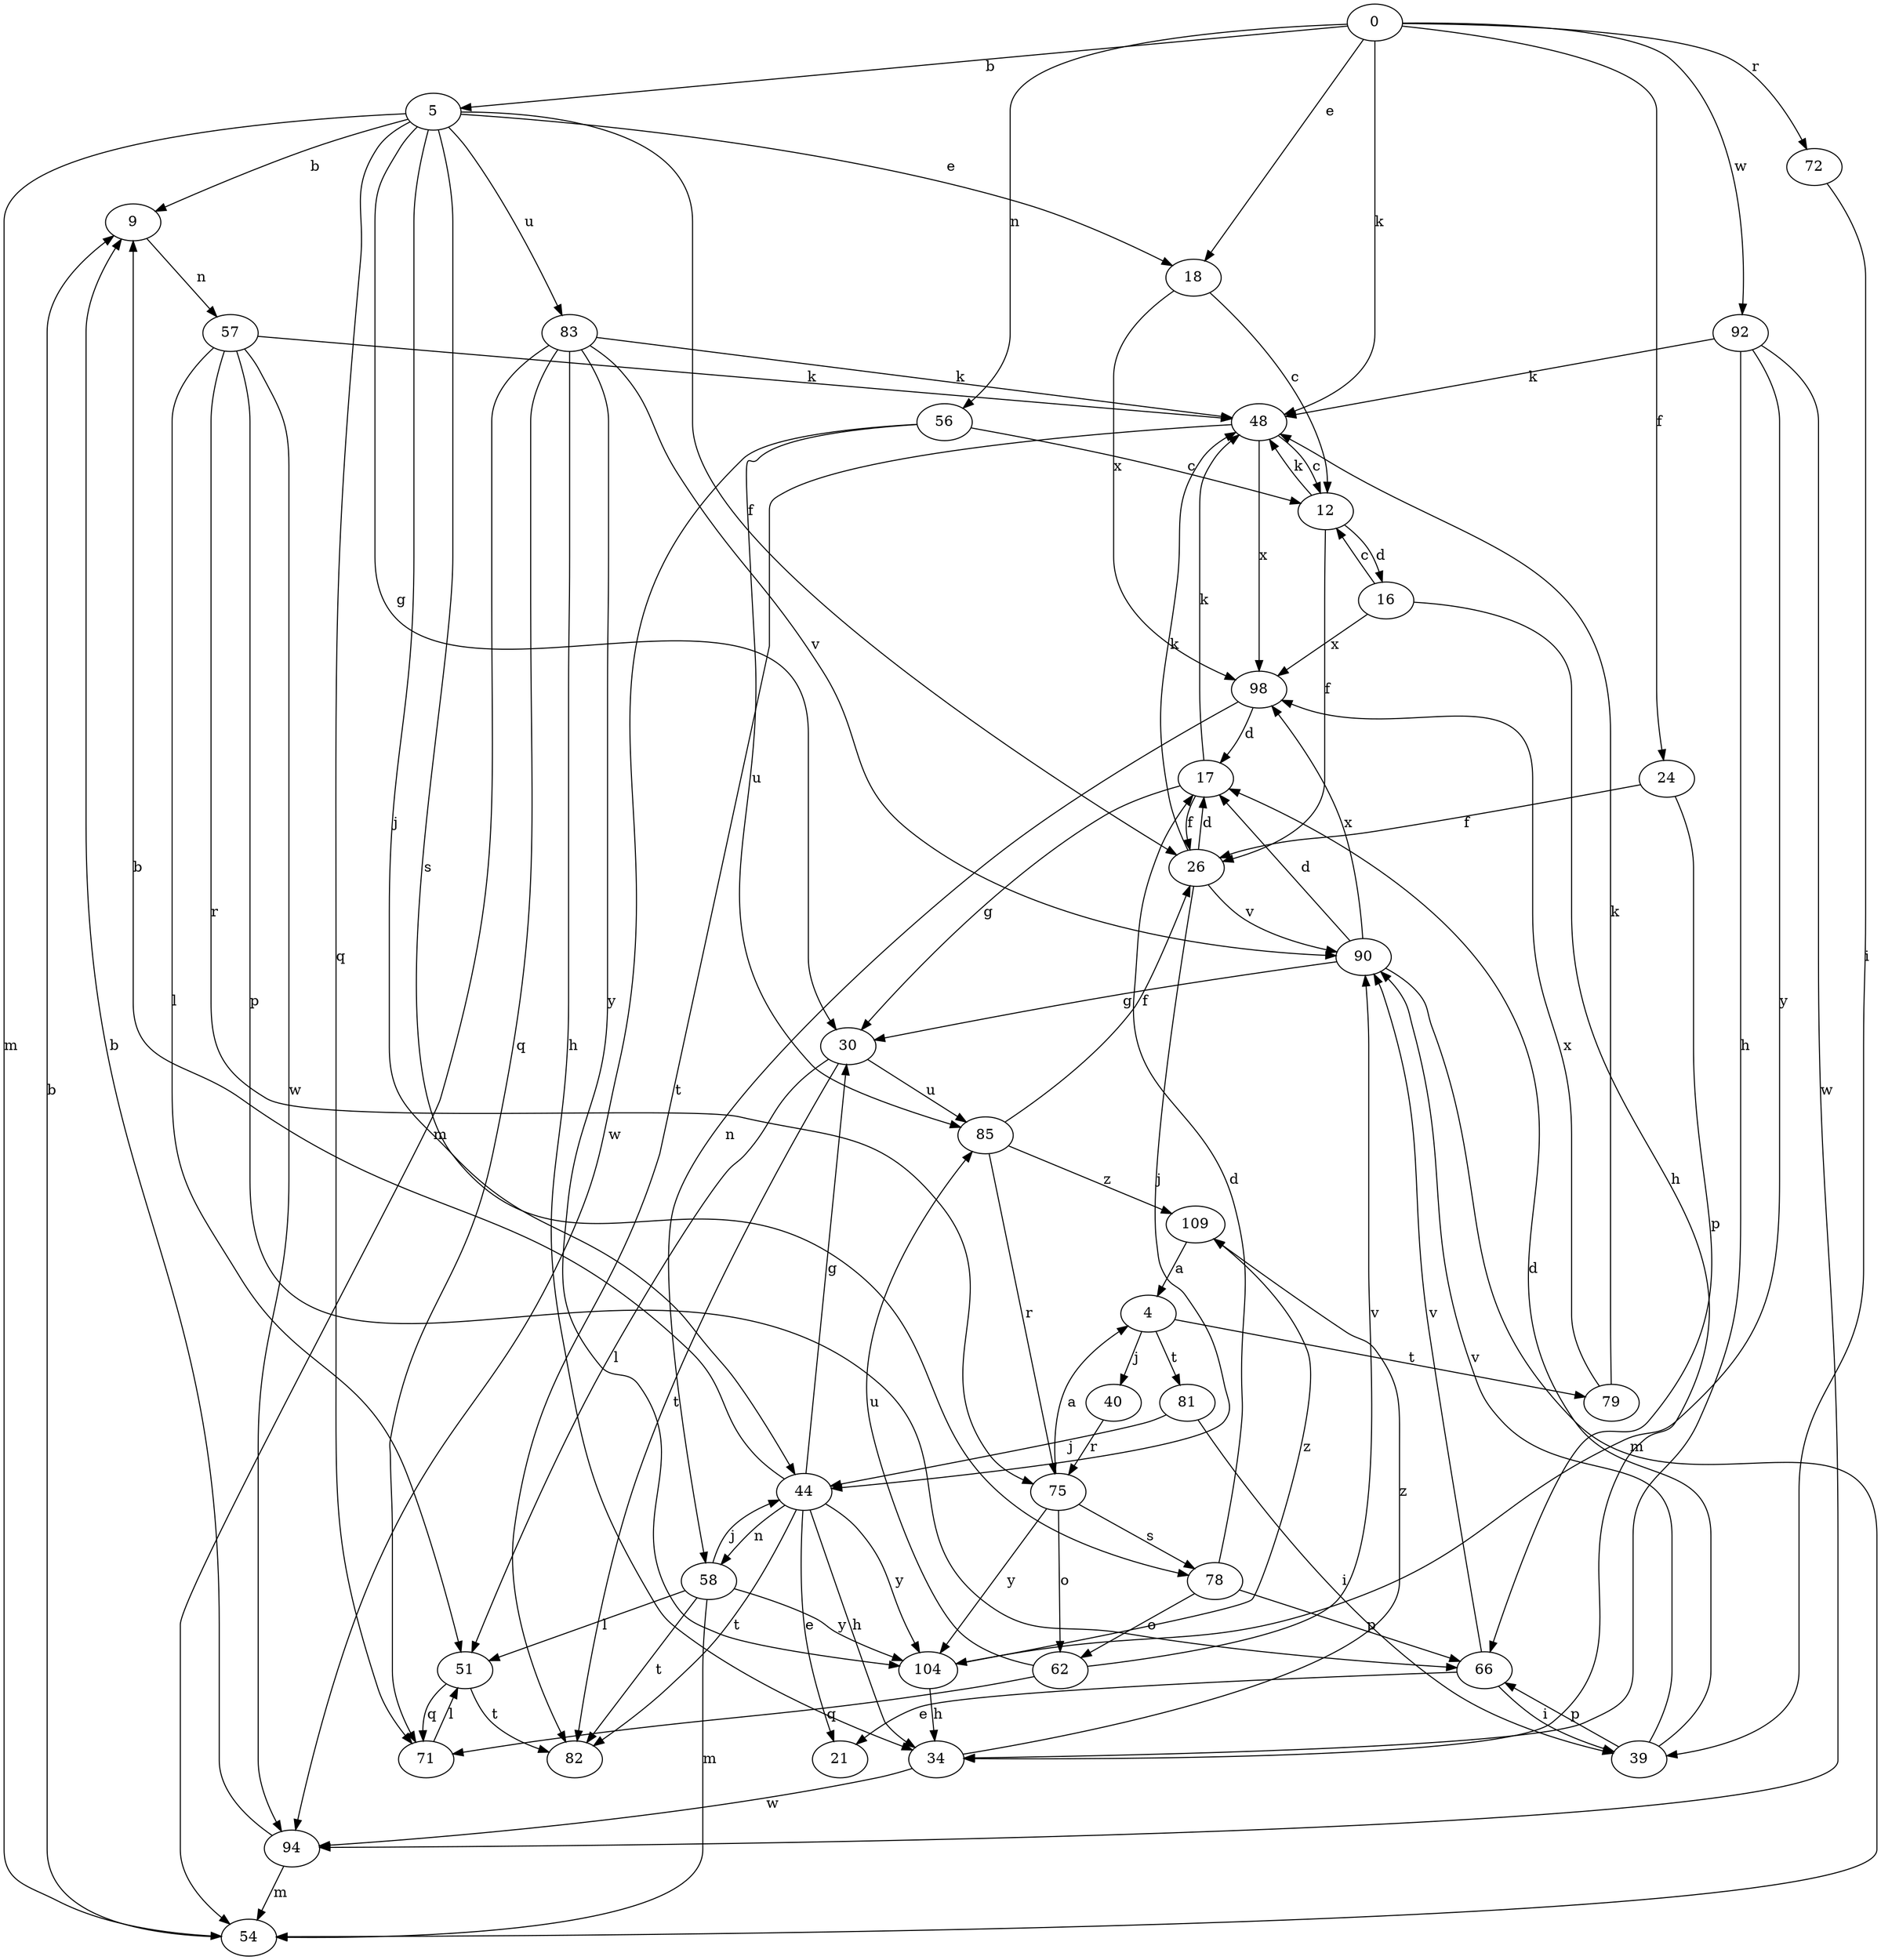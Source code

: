 strict digraph  {
0;
4;
5;
9;
12;
16;
17;
18;
21;
24;
26;
30;
34;
39;
40;
44;
48;
51;
54;
56;
57;
58;
62;
66;
71;
72;
75;
78;
79;
81;
82;
83;
85;
90;
92;
94;
98;
104;
109;
0 -> 5  [label=b];
0 -> 18  [label=e];
0 -> 24  [label=f];
0 -> 48  [label=k];
0 -> 56  [label=n];
0 -> 72  [label=r];
0 -> 92  [label=w];
4 -> 40  [label=j];
4 -> 79  [label=t];
4 -> 81  [label=t];
5 -> 9  [label=b];
5 -> 18  [label=e];
5 -> 26  [label=f];
5 -> 30  [label=g];
5 -> 44  [label=j];
5 -> 54  [label=m];
5 -> 71  [label=q];
5 -> 78  [label=s];
5 -> 83  [label=u];
9 -> 57  [label=n];
12 -> 16  [label=d];
12 -> 26  [label=f];
12 -> 48  [label=k];
16 -> 12  [label=c];
16 -> 34  [label=h];
16 -> 98  [label=x];
17 -> 26  [label=f];
17 -> 30  [label=g];
17 -> 48  [label=k];
18 -> 12  [label=c];
18 -> 98  [label=x];
24 -> 26  [label=f];
24 -> 66  [label=p];
26 -> 17  [label=d];
26 -> 44  [label=j];
26 -> 48  [label=k];
26 -> 90  [label=v];
30 -> 51  [label=l];
30 -> 82  [label=t];
30 -> 85  [label=u];
34 -> 94  [label=w];
34 -> 109  [label=z];
39 -> 17  [label=d];
39 -> 66  [label=p];
39 -> 90  [label=v];
40 -> 75  [label=r];
44 -> 9  [label=b];
44 -> 21  [label=e];
44 -> 30  [label=g];
44 -> 34  [label=h];
44 -> 58  [label=n];
44 -> 82  [label=t];
44 -> 104  [label=y];
48 -> 12  [label=c];
48 -> 82  [label=t];
48 -> 98  [label=x];
51 -> 71  [label=q];
51 -> 82  [label=t];
54 -> 9  [label=b];
56 -> 12  [label=c];
56 -> 85  [label=u];
56 -> 94  [label=w];
57 -> 48  [label=k];
57 -> 51  [label=l];
57 -> 66  [label=p];
57 -> 75  [label=r];
57 -> 94  [label=w];
58 -> 44  [label=j];
58 -> 51  [label=l];
58 -> 54  [label=m];
58 -> 82  [label=t];
58 -> 104  [label=y];
62 -> 71  [label=q];
62 -> 85  [label=u];
62 -> 90  [label=v];
66 -> 21  [label=e];
66 -> 39  [label=i];
66 -> 90  [label=v];
71 -> 51  [label=l];
72 -> 39  [label=i];
75 -> 4  [label=a];
75 -> 62  [label=o];
75 -> 78  [label=s];
75 -> 104  [label=y];
78 -> 17  [label=d];
78 -> 62  [label=o];
78 -> 66  [label=p];
79 -> 48  [label=k];
79 -> 98  [label=x];
81 -> 39  [label=i];
81 -> 44  [label=j];
83 -> 34  [label=h];
83 -> 48  [label=k];
83 -> 54  [label=m];
83 -> 71  [label=q];
83 -> 90  [label=v];
83 -> 104  [label=y];
85 -> 26  [label=f];
85 -> 75  [label=r];
85 -> 109  [label=z];
90 -> 17  [label=d];
90 -> 30  [label=g];
90 -> 54  [label=m];
90 -> 98  [label=x];
92 -> 34  [label=h];
92 -> 48  [label=k];
92 -> 94  [label=w];
92 -> 104  [label=y];
94 -> 9  [label=b];
94 -> 54  [label=m];
98 -> 17  [label=d];
98 -> 58  [label=n];
104 -> 34  [label=h];
104 -> 109  [label=z];
109 -> 4  [label=a];
}
